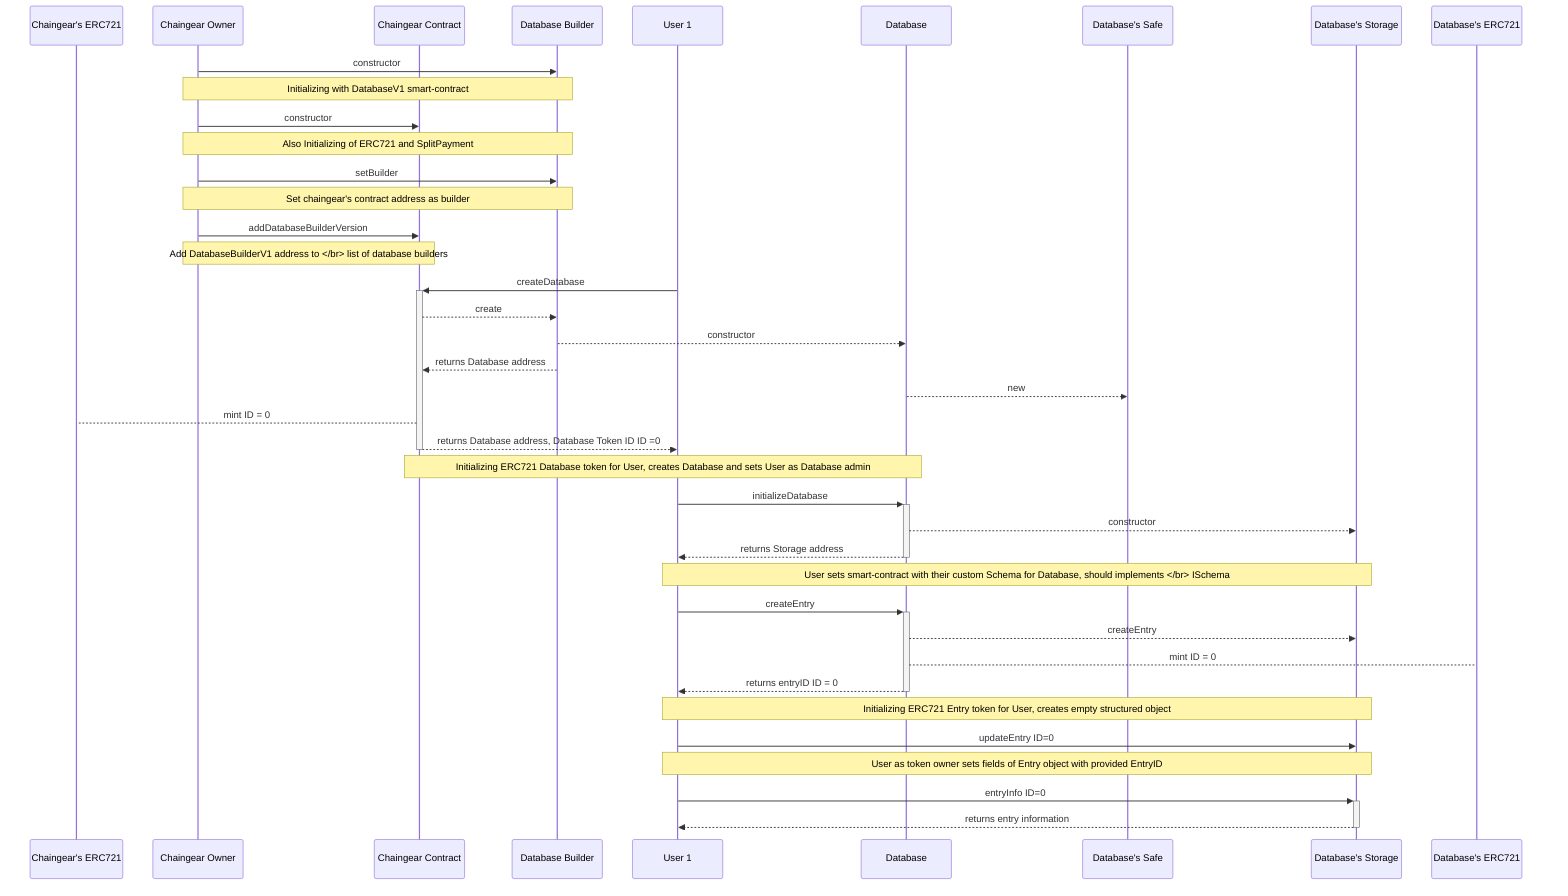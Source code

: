 sequenceDiagram
    participant C721 as Chaingear's ERC721
    participant O as Chaingear Owner
    participant CC as Chaingear Contract
    participant RC as Database Builder
    participant U1 as User 1
    participant R as Database
    participant S as Database's Safe
    participant EC as Database's Storage
    participant R721 as Database's ERC721 
    
    O->>RC: constructor
    Note over O, RC: Initializing with DatabaseV1 smart-contract
    
    O->>CC: constructor
    Note over O, RC: Also Initializing of ERC721 and SplitPayment
    
    O->>RC: setBuilder
    Note over O, RC: Set chaingear's contract address as builder
    
    O->>CC: addDatabaseBuilderVersion
    Note over O, CC: Add DatabaseBuilderV1 address to </br> list of database builders
    
    U1->>+CC: createDatabase
    CC-->>RC: create
    RC-->>R: constructor
    RC-->>CC: returns Database address
    R-->>S: new
    CC-->C721: mint ID = 0
    CC-->>-U1: returns Database address, Database Token ID ID =0
    Note over R, CC: Initializing ERC721 Database token for User, creates Database and sets User as Database admin
    
    U1->>+R: initializeDatabase
    R-->>EC: constructor
    R-->>-U1: returns Storage address
    Note over U1, EC: User sets smart-contract with their custom Schema for Database, should implements </br> ISchema
    
    U1->>+R: createEntry
    R-->>EC: createEntry
    R-->R721: mint ID = 0
    R-->>-U1: returns entryID ID = 0
    Note over U1, EC: Initializing ERC721 Entry token for User, creates empty structured object 
    
    U1->>EC: updateEntry ID=0
    Note over U1, EC: User as token owner sets fields of Entry object with provided EntryID
    
    U1->>+EC: entryInfo ID=0
    EC-->>-U1: returns entry information